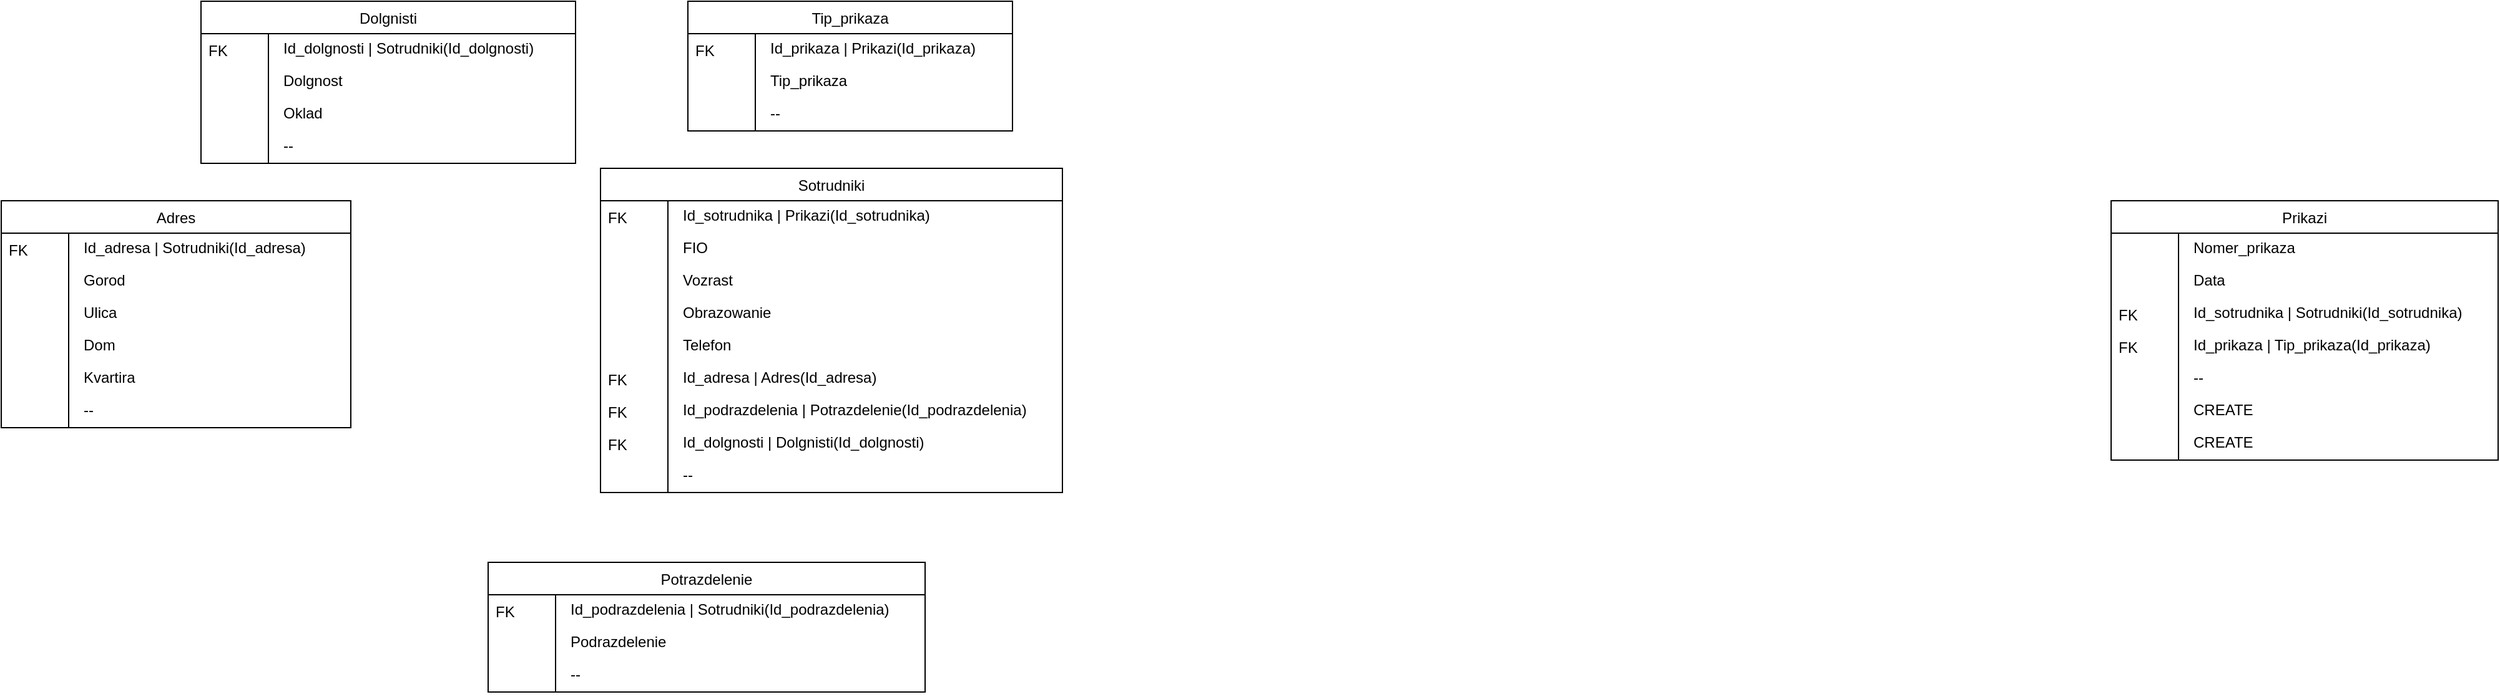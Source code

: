 <mxfile version="27.2.0">
  <diagram name="Страница — 1" id="G3swi9vJKkK1G1fV9OjW">
    <mxGraphModel dx="1171" dy="680" grid="1" gridSize="10" guides="1" tooltips="1" connect="1" arrows="1" fold="1" page="1" pageScale="1" pageWidth="1100" pageHeight="850" math="0" shadow="0">
      <root>
        <mxCell id="0" />
        <mxCell id="1" parent="0" />
        <mxCell id="0P51HE0y553Prd7c4x9u-1" value="Adres" style="swimlane;fontStyle=0;childLayout=stackLayout;horizontal=1;startSize=26;fillColor=default;horizontalStack=0;resizeParent=1;resizeLast=0;collapsible=1;marginBottom=0;swimlaneFillColor=default;align=center;" vertex="1" parent="1">
          <mxGeometry x="10" y="240" width="280" height="182" as="geometry" />
        </mxCell>
        <mxCell id="0P51HE0y553Prd7c4x9u-2" value="Id_adresa | Sotrudniki(Id_adresa)" style="shape=partialRectangle;top=0;left=0;right=0;bottom=0;align=left;verticalAlign=top;spacingTop=-2;fillColor=none;spacingLeft=64;spacingRight=4;overflow=hidden;rotatable=0;points=[[0,0.5],[1,0.5]];portConstraint=eastwest;dropTarget=0;" vertex="1" parent="0P51HE0y553Prd7c4x9u-1">
          <mxGeometry y="26" width="280" height="26" as="geometry" />
        </mxCell>
        <mxCell id="0P51HE0y553Prd7c4x9u-3" value="FK" style="shape=partialRectangle;top=0;left=0;bottom=0;fillColor=none;align=left;verticalAlign=middle;spacingLeft=4;spacingRight=4;overflow=hidden;rotatable=180;points=[];portConstraint=eastwest;part=1;" vertex="1" connectable="0" parent="0P51HE0y553Prd7c4x9u-2">
          <mxGeometry width="54" height="26" as="geometry" />
        </mxCell>
        <mxCell id="0P51HE0y553Prd7c4x9u-4" value="Gorod" style="shape=partialRectangle;top=0;left=0;right=0;bottom=0;align=left;verticalAlign=top;spacingTop=-2;fillColor=none;spacingLeft=64;spacingRight=4;overflow=hidden;rotatable=0;points=[[0,0.5],[1,0.5]];portConstraint=eastwest;dropTarget=0;" vertex="1" parent="0P51HE0y553Prd7c4x9u-1">
          <mxGeometry y="52" width="280" height="26" as="geometry" />
        </mxCell>
        <mxCell id="0P51HE0y553Prd7c4x9u-5" value="" style="shape=partialRectangle;top=0;left=0;bottom=0;fillColor=none;align=left;verticalAlign=middle;spacingLeft=4;spacingRight=4;overflow=hidden;rotatable=180;points=[];portConstraint=eastwest;part=1;" vertex="1" connectable="0" parent="0P51HE0y553Prd7c4x9u-4">
          <mxGeometry width="54" height="26" as="geometry" />
        </mxCell>
        <mxCell id="0P51HE0y553Prd7c4x9u-6" value="Ulica" style="shape=partialRectangle;top=0;left=0;right=0;bottom=0;align=left;verticalAlign=top;spacingTop=-2;fillColor=none;spacingLeft=64;spacingRight=4;overflow=hidden;rotatable=0;points=[[0,0.5],[1,0.5]];portConstraint=eastwest;dropTarget=0;" vertex="1" parent="0P51HE0y553Prd7c4x9u-1">
          <mxGeometry y="78" width="280" height="26" as="geometry" />
        </mxCell>
        <mxCell id="0P51HE0y553Prd7c4x9u-7" value="" style="shape=partialRectangle;top=0;left=0;bottom=0;fillColor=none;align=left;verticalAlign=middle;spacingLeft=4;spacingRight=4;overflow=hidden;rotatable=180;points=[];portConstraint=eastwest;part=1;" vertex="1" connectable="0" parent="0P51HE0y553Prd7c4x9u-6">
          <mxGeometry width="54" height="26" as="geometry" />
        </mxCell>
        <mxCell id="0P51HE0y553Prd7c4x9u-8" value="Dom" style="shape=partialRectangle;top=0;left=0;right=0;bottom=0;align=left;verticalAlign=top;spacingTop=-2;fillColor=none;spacingLeft=64;spacingRight=4;overflow=hidden;rotatable=0;points=[[0,0.5],[1,0.5]];portConstraint=eastwest;dropTarget=0;" vertex="1" parent="0P51HE0y553Prd7c4x9u-1">
          <mxGeometry y="104" width="280" height="26" as="geometry" />
        </mxCell>
        <mxCell id="0P51HE0y553Prd7c4x9u-9" value="" style="shape=partialRectangle;top=0;left=0;bottom=0;fillColor=none;align=left;verticalAlign=middle;spacingLeft=4;spacingRight=4;overflow=hidden;rotatable=180;points=[];portConstraint=eastwest;part=1;" vertex="1" connectable="0" parent="0P51HE0y553Prd7c4x9u-8">
          <mxGeometry width="54" height="26" as="geometry" />
        </mxCell>
        <mxCell id="0P51HE0y553Prd7c4x9u-10" value="Kvartira" style="shape=partialRectangle;top=0;left=0;right=0;bottom=0;align=left;verticalAlign=top;spacingTop=-2;fillColor=none;spacingLeft=64;spacingRight=4;overflow=hidden;rotatable=0;points=[[0,0.5],[1,0.5]];portConstraint=eastwest;dropTarget=0;" vertex="1" parent="0P51HE0y553Prd7c4x9u-1">
          <mxGeometry y="130" width="280" height="26" as="geometry" />
        </mxCell>
        <mxCell id="0P51HE0y553Prd7c4x9u-11" value="" style="shape=partialRectangle;top=0;left=0;bottom=0;fillColor=none;align=left;verticalAlign=middle;spacingLeft=4;spacingRight=4;overflow=hidden;rotatable=180;points=[];portConstraint=eastwest;part=1;" vertex="1" connectable="0" parent="0P51HE0y553Prd7c4x9u-10">
          <mxGeometry width="54" height="26" as="geometry" />
        </mxCell>
        <mxCell id="0P51HE0y553Prd7c4x9u-12" value="--" style="shape=partialRectangle;top=0;left=0;right=0;bottom=0;align=left;verticalAlign=top;spacingTop=-2;fillColor=none;spacingLeft=64;spacingRight=4;overflow=hidden;rotatable=0;points=[[0,0.5],[1,0.5]];portConstraint=eastwest;dropTarget=0;" vertex="1" parent="0P51HE0y553Prd7c4x9u-1">
          <mxGeometry y="156" width="280" height="26" as="geometry" />
        </mxCell>
        <mxCell id="0P51HE0y553Prd7c4x9u-13" value="" style="shape=partialRectangle;top=0;left=0;bottom=0;fillColor=none;align=left;verticalAlign=middle;spacingLeft=4;spacingRight=4;overflow=hidden;rotatable=180;points=[];portConstraint=eastwest;part=1;" vertex="1" connectable="0" parent="0P51HE0y553Prd7c4x9u-12">
          <mxGeometry width="54" height="26" as="geometry" />
        </mxCell>
        <mxCell id="0P51HE0y553Prd7c4x9u-14" value="Dolgnisti" style="swimlane;fontStyle=0;childLayout=stackLayout;horizontal=1;startSize=26;fillColor=default;horizontalStack=0;resizeParent=1;resizeLast=0;collapsible=1;marginBottom=0;swimlaneFillColor=default;align=center;" vertex="1" parent="1">
          <mxGeometry x="170" y="80" width="300" height="130" as="geometry" />
        </mxCell>
        <mxCell id="0P51HE0y553Prd7c4x9u-15" value="Id_dolgnosti | Sotrudniki(Id_dolgnosti)" style="shape=partialRectangle;top=0;left=0;right=0;bottom=0;align=left;verticalAlign=top;spacingTop=-2;fillColor=none;spacingLeft=64;spacingRight=4;overflow=hidden;rotatable=0;points=[[0,0.5],[1,0.5]];portConstraint=eastwest;dropTarget=0;" vertex="1" parent="0P51HE0y553Prd7c4x9u-14">
          <mxGeometry y="26" width="300" height="26" as="geometry" />
        </mxCell>
        <mxCell id="0P51HE0y553Prd7c4x9u-16" value="FK" style="shape=partialRectangle;top=0;left=0;bottom=0;fillColor=none;align=left;verticalAlign=middle;spacingLeft=4;spacingRight=4;overflow=hidden;rotatable=180;points=[];portConstraint=eastwest;part=1;" vertex="1" connectable="0" parent="0P51HE0y553Prd7c4x9u-15">
          <mxGeometry width="54" height="26" as="geometry" />
        </mxCell>
        <mxCell id="0P51HE0y553Prd7c4x9u-17" value="Dolgnost" style="shape=partialRectangle;top=0;left=0;right=0;bottom=0;align=left;verticalAlign=top;spacingTop=-2;fillColor=none;spacingLeft=64;spacingRight=4;overflow=hidden;rotatable=0;points=[[0,0.5],[1,0.5]];portConstraint=eastwest;dropTarget=0;" vertex="1" parent="0P51HE0y553Prd7c4x9u-14">
          <mxGeometry y="52" width="300" height="26" as="geometry" />
        </mxCell>
        <mxCell id="0P51HE0y553Prd7c4x9u-18" value="" style="shape=partialRectangle;top=0;left=0;bottom=0;fillColor=none;align=left;verticalAlign=middle;spacingLeft=4;spacingRight=4;overflow=hidden;rotatable=180;points=[];portConstraint=eastwest;part=1;" vertex="1" connectable="0" parent="0P51HE0y553Prd7c4x9u-17">
          <mxGeometry width="54" height="26" as="geometry" />
        </mxCell>
        <mxCell id="0P51HE0y553Prd7c4x9u-19" value="Oklad" style="shape=partialRectangle;top=0;left=0;right=0;bottom=0;align=left;verticalAlign=top;spacingTop=-2;fillColor=none;spacingLeft=64;spacingRight=4;overflow=hidden;rotatable=0;points=[[0,0.5],[1,0.5]];portConstraint=eastwest;dropTarget=0;" vertex="1" parent="0P51HE0y553Prd7c4x9u-14">
          <mxGeometry y="78" width="300" height="26" as="geometry" />
        </mxCell>
        <mxCell id="0P51HE0y553Prd7c4x9u-20" value="" style="shape=partialRectangle;top=0;left=0;bottom=0;fillColor=none;align=left;verticalAlign=middle;spacingLeft=4;spacingRight=4;overflow=hidden;rotatable=180;points=[];portConstraint=eastwest;part=1;" vertex="1" connectable="0" parent="0P51HE0y553Prd7c4x9u-19">
          <mxGeometry width="54" height="26" as="geometry" />
        </mxCell>
        <mxCell id="0P51HE0y553Prd7c4x9u-21" value="--" style="shape=partialRectangle;top=0;left=0;right=0;bottom=0;align=left;verticalAlign=top;spacingTop=-2;fillColor=none;spacingLeft=64;spacingRight=4;overflow=hidden;rotatable=0;points=[[0,0.5],[1,0.5]];portConstraint=eastwest;dropTarget=0;" vertex="1" parent="0P51HE0y553Prd7c4x9u-14">
          <mxGeometry y="104" width="300" height="26" as="geometry" />
        </mxCell>
        <mxCell id="0P51HE0y553Prd7c4x9u-22" value="" style="shape=partialRectangle;top=0;left=0;bottom=0;fillColor=none;align=left;verticalAlign=middle;spacingLeft=4;spacingRight=4;overflow=hidden;rotatable=180;points=[];portConstraint=eastwest;part=1;" vertex="1" connectable="0" parent="0P51HE0y553Prd7c4x9u-21">
          <mxGeometry width="54" height="26" as="geometry" />
        </mxCell>
        <mxCell id="0P51HE0y553Prd7c4x9u-23" value="Potrazdelenie" style="swimlane;fontStyle=0;childLayout=stackLayout;horizontal=1;startSize=26;fillColor=default;horizontalStack=0;resizeParent=1;resizeLast=0;collapsible=1;marginBottom=0;swimlaneFillColor=default;align=center;" vertex="1" parent="1">
          <mxGeometry x="400" y="530" width="350" height="104" as="geometry" />
        </mxCell>
        <mxCell id="0P51HE0y553Prd7c4x9u-24" value="Id_podrazdelenia | Sotrudniki(Id_podrazdelenia)" style="shape=partialRectangle;top=0;left=0;right=0;bottom=0;align=left;verticalAlign=top;spacingTop=-2;fillColor=none;spacingLeft=64;spacingRight=4;overflow=hidden;rotatable=0;points=[[0,0.5],[1,0.5]];portConstraint=eastwest;dropTarget=0;" vertex="1" parent="0P51HE0y553Prd7c4x9u-23">
          <mxGeometry y="26" width="350" height="26" as="geometry" />
        </mxCell>
        <mxCell id="0P51HE0y553Prd7c4x9u-25" value="FK" style="shape=partialRectangle;top=0;left=0;bottom=0;fillColor=none;align=left;verticalAlign=middle;spacingLeft=4;spacingRight=4;overflow=hidden;rotatable=180;points=[];portConstraint=eastwest;part=1;" vertex="1" connectable="0" parent="0P51HE0y553Prd7c4x9u-24">
          <mxGeometry width="54" height="26" as="geometry" />
        </mxCell>
        <mxCell id="0P51HE0y553Prd7c4x9u-26" value="Podrazdelenie" style="shape=partialRectangle;top=0;left=0;right=0;bottom=0;align=left;verticalAlign=top;spacingTop=-2;fillColor=none;spacingLeft=64;spacingRight=4;overflow=hidden;rotatable=0;points=[[0,0.5],[1,0.5]];portConstraint=eastwest;dropTarget=0;" vertex="1" parent="0P51HE0y553Prd7c4x9u-23">
          <mxGeometry y="52" width="350" height="26" as="geometry" />
        </mxCell>
        <mxCell id="0P51HE0y553Prd7c4x9u-27" value="" style="shape=partialRectangle;top=0;left=0;bottom=0;fillColor=none;align=left;verticalAlign=middle;spacingLeft=4;spacingRight=4;overflow=hidden;rotatable=180;points=[];portConstraint=eastwest;part=1;" vertex="1" connectable="0" parent="0P51HE0y553Prd7c4x9u-26">
          <mxGeometry width="54" height="26" as="geometry" />
        </mxCell>
        <mxCell id="0P51HE0y553Prd7c4x9u-28" value="--" style="shape=partialRectangle;top=0;left=0;right=0;bottom=0;align=left;verticalAlign=top;spacingTop=-2;fillColor=none;spacingLeft=64;spacingRight=4;overflow=hidden;rotatable=0;points=[[0,0.5],[1,0.5]];portConstraint=eastwest;dropTarget=0;" vertex="1" parent="0P51HE0y553Prd7c4x9u-23">
          <mxGeometry y="78" width="350" height="26" as="geometry" />
        </mxCell>
        <mxCell id="0P51HE0y553Prd7c4x9u-29" value="" style="shape=partialRectangle;top=0;left=0;bottom=0;fillColor=none;align=left;verticalAlign=middle;spacingLeft=4;spacingRight=4;overflow=hidden;rotatable=180;points=[];portConstraint=eastwest;part=1;" vertex="1" connectable="0" parent="0P51HE0y553Prd7c4x9u-28">
          <mxGeometry width="54" height="26" as="geometry" />
        </mxCell>
        <mxCell id="0P51HE0y553Prd7c4x9u-30" value="Tip_prikaza" style="swimlane;fontStyle=0;childLayout=stackLayout;horizontal=1;startSize=26;fillColor=default;horizontalStack=0;resizeParent=1;resizeLast=0;collapsible=1;marginBottom=0;swimlaneFillColor=default;align=center;" vertex="1" parent="1">
          <mxGeometry x="560" y="80" width="260" height="104" as="geometry" />
        </mxCell>
        <mxCell id="0P51HE0y553Prd7c4x9u-31" value="Id_prikaza | Prikazi(Id_prikaza)" style="shape=partialRectangle;top=0;left=0;right=0;bottom=0;align=left;verticalAlign=top;spacingTop=-2;fillColor=none;spacingLeft=64;spacingRight=4;overflow=hidden;rotatable=0;points=[[0,0.5],[1,0.5]];portConstraint=eastwest;dropTarget=0;" vertex="1" parent="0P51HE0y553Prd7c4x9u-30">
          <mxGeometry y="26" width="260" height="26" as="geometry" />
        </mxCell>
        <mxCell id="0P51HE0y553Prd7c4x9u-32" value="FK" style="shape=partialRectangle;top=0;left=0;bottom=0;fillColor=none;align=left;verticalAlign=middle;spacingLeft=4;spacingRight=4;overflow=hidden;rotatable=180;points=[];portConstraint=eastwest;part=1;" vertex="1" connectable="0" parent="0P51HE0y553Prd7c4x9u-31">
          <mxGeometry width="54" height="26" as="geometry" />
        </mxCell>
        <mxCell id="0P51HE0y553Prd7c4x9u-33" value="Tip_prikaza" style="shape=partialRectangle;top=0;left=0;right=0;bottom=0;align=left;verticalAlign=top;spacingTop=-2;fillColor=none;spacingLeft=64;spacingRight=4;overflow=hidden;rotatable=0;points=[[0,0.5],[1,0.5]];portConstraint=eastwest;dropTarget=0;" vertex="1" parent="0P51HE0y553Prd7c4x9u-30">
          <mxGeometry y="52" width="260" height="26" as="geometry" />
        </mxCell>
        <mxCell id="0P51HE0y553Prd7c4x9u-34" value="" style="shape=partialRectangle;top=0;left=0;bottom=0;fillColor=none;align=left;verticalAlign=middle;spacingLeft=4;spacingRight=4;overflow=hidden;rotatable=180;points=[];portConstraint=eastwest;part=1;" vertex="1" connectable="0" parent="0P51HE0y553Prd7c4x9u-33">
          <mxGeometry width="54" height="26" as="geometry" />
        </mxCell>
        <mxCell id="0P51HE0y553Prd7c4x9u-35" value="--" style="shape=partialRectangle;top=0;left=0;right=0;bottom=0;align=left;verticalAlign=top;spacingTop=-2;fillColor=none;spacingLeft=64;spacingRight=4;overflow=hidden;rotatable=0;points=[[0,0.5],[1,0.5]];portConstraint=eastwest;dropTarget=0;" vertex="1" parent="0P51HE0y553Prd7c4x9u-30">
          <mxGeometry y="78" width="260" height="26" as="geometry" />
        </mxCell>
        <mxCell id="0P51HE0y553Prd7c4x9u-36" value="" style="shape=partialRectangle;top=0;left=0;bottom=0;fillColor=none;align=left;verticalAlign=middle;spacingLeft=4;spacingRight=4;overflow=hidden;rotatable=180;points=[];portConstraint=eastwest;part=1;" vertex="1" connectable="0" parent="0P51HE0y553Prd7c4x9u-35">
          <mxGeometry width="54" height="26" as="geometry" />
        </mxCell>
        <mxCell id="0P51HE0y553Prd7c4x9u-37" value="Sotrudniki" style="swimlane;fontStyle=0;childLayout=stackLayout;horizontal=1;startSize=26;fillColor=default;horizontalStack=0;resizeParent=1;resizeLast=0;collapsible=1;marginBottom=0;swimlaneFillColor=default;align=center;" vertex="1" parent="1">
          <mxGeometry x="490" y="214" width="370" height="260" as="geometry" />
        </mxCell>
        <mxCell id="0P51HE0y553Prd7c4x9u-38" value="Id_sotrudnika | Prikazi(Id_sotrudnika)" style="shape=partialRectangle;top=0;left=0;right=0;bottom=0;align=left;verticalAlign=top;spacingTop=-2;fillColor=none;spacingLeft=64;spacingRight=4;overflow=hidden;rotatable=0;points=[[0,0.5],[1,0.5]];portConstraint=eastwest;dropTarget=0;" vertex="1" parent="0P51HE0y553Prd7c4x9u-37">
          <mxGeometry y="26" width="370" height="26" as="geometry" />
        </mxCell>
        <mxCell id="0P51HE0y553Prd7c4x9u-39" value="FK" style="shape=partialRectangle;top=0;left=0;bottom=0;fillColor=none;align=left;verticalAlign=middle;spacingLeft=4;spacingRight=4;overflow=hidden;rotatable=180;points=[];portConstraint=eastwest;part=1;" vertex="1" connectable="0" parent="0P51HE0y553Prd7c4x9u-38">
          <mxGeometry width="54" height="26" as="geometry" />
        </mxCell>
        <mxCell id="0P51HE0y553Prd7c4x9u-40" value="FIO" style="shape=partialRectangle;top=0;left=0;right=0;bottom=0;align=left;verticalAlign=top;spacingTop=-2;fillColor=none;spacingLeft=64;spacingRight=4;overflow=hidden;rotatable=0;points=[[0,0.5],[1,0.5]];portConstraint=eastwest;dropTarget=0;" vertex="1" parent="0P51HE0y553Prd7c4x9u-37">
          <mxGeometry y="52" width="370" height="26" as="geometry" />
        </mxCell>
        <mxCell id="0P51HE0y553Prd7c4x9u-41" value="" style="shape=partialRectangle;top=0;left=0;bottom=0;fillColor=none;align=left;verticalAlign=middle;spacingLeft=4;spacingRight=4;overflow=hidden;rotatable=180;points=[];portConstraint=eastwest;part=1;" vertex="1" connectable="0" parent="0P51HE0y553Prd7c4x9u-40">
          <mxGeometry width="54" height="26" as="geometry" />
        </mxCell>
        <mxCell id="0P51HE0y553Prd7c4x9u-42" value="Vozrast" style="shape=partialRectangle;top=0;left=0;right=0;bottom=0;align=left;verticalAlign=top;spacingTop=-2;fillColor=none;spacingLeft=64;spacingRight=4;overflow=hidden;rotatable=0;points=[[0,0.5],[1,0.5]];portConstraint=eastwest;dropTarget=0;" vertex="1" parent="0P51HE0y553Prd7c4x9u-37">
          <mxGeometry y="78" width="370" height="26" as="geometry" />
        </mxCell>
        <mxCell id="0P51HE0y553Prd7c4x9u-43" value="" style="shape=partialRectangle;top=0;left=0;bottom=0;fillColor=none;align=left;verticalAlign=middle;spacingLeft=4;spacingRight=4;overflow=hidden;rotatable=180;points=[];portConstraint=eastwest;part=1;" vertex="1" connectable="0" parent="0P51HE0y553Prd7c4x9u-42">
          <mxGeometry width="54" height="26" as="geometry" />
        </mxCell>
        <mxCell id="0P51HE0y553Prd7c4x9u-44" value="Obrazowanie" style="shape=partialRectangle;top=0;left=0;right=0;bottom=0;align=left;verticalAlign=top;spacingTop=-2;fillColor=none;spacingLeft=64;spacingRight=4;overflow=hidden;rotatable=0;points=[[0,0.5],[1,0.5]];portConstraint=eastwest;dropTarget=0;" vertex="1" parent="0P51HE0y553Prd7c4x9u-37">
          <mxGeometry y="104" width="370" height="26" as="geometry" />
        </mxCell>
        <mxCell id="0P51HE0y553Prd7c4x9u-45" value="" style="shape=partialRectangle;top=0;left=0;bottom=0;fillColor=none;align=left;verticalAlign=middle;spacingLeft=4;spacingRight=4;overflow=hidden;rotatable=180;points=[];portConstraint=eastwest;part=1;" vertex="1" connectable="0" parent="0P51HE0y553Prd7c4x9u-44">
          <mxGeometry width="54" height="26" as="geometry" />
        </mxCell>
        <mxCell id="0P51HE0y553Prd7c4x9u-46" value="Telefon" style="shape=partialRectangle;top=0;left=0;right=0;bottom=0;align=left;verticalAlign=top;spacingTop=-2;fillColor=none;spacingLeft=64;spacingRight=4;overflow=hidden;rotatable=0;points=[[0,0.5],[1,0.5]];portConstraint=eastwest;dropTarget=0;" vertex="1" parent="0P51HE0y553Prd7c4x9u-37">
          <mxGeometry y="130" width="370" height="26" as="geometry" />
        </mxCell>
        <mxCell id="0P51HE0y553Prd7c4x9u-47" value="" style="shape=partialRectangle;top=0;left=0;bottom=0;fillColor=none;align=left;verticalAlign=middle;spacingLeft=4;spacingRight=4;overflow=hidden;rotatable=180;points=[];portConstraint=eastwest;part=1;" vertex="1" connectable="0" parent="0P51HE0y553Prd7c4x9u-46">
          <mxGeometry width="54" height="26" as="geometry" />
        </mxCell>
        <mxCell id="0P51HE0y553Prd7c4x9u-48" value="Id_adresa | Adres(Id_adresa)" style="shape=partialRectangle;top=0;left=0;right=0;bottom=0;align=left;verticalAlign=top;spacingTop=-2;fillColor=none;spacingLeft=64;spacingRight=4;overflow=hidden;rotatable=0;points=[[0,0.5],[1,0.5]];portConstraint=eastwest;dropTarget=0;" vertex="1" parent="0P51HE0y553Prd7c4x9u-37">
          <mxGeometry y="156" width="370" height="26" as="geometry" />
        </mxCell>
        <mxCell id="0P51HE0y553Prd7c4x9u-49" value="FK" style="shape=partialRectangle;top=0;left=0;bottom=0;fillColor=none;align=left;verticalAlign=middle;spacingLeft=4;spacingRight=4;overflow=hidden;rotatable=180;points=[];portConstraint=eastwest;part=1;" vertex="1" connectable="0" parent="0P51HE0y553Prd7c4x9u-48">
          <mxGeometry width="54" height="26" as="geometry" />
        </mxCell>
        <mxCell id="0P51HE0y553Prd7c4x9u-50" value="Id_podrazdelenia | Potrazdelenie(Id_podrazdelenia)" style="shape=partialRectangle;top=0;left=0;right=0;bottom=0;align=left;verticalAlign=top;spacingTop=-2;fillColor=none;spacingLeft=64;spacingRight=4;overflow=hidden;rotatable=0;points=[[0,0.5],[1,0.5]];portConstraint=eastwest;dropTarget=0;" vertex="1" parent="0P51HE0y553Prd7c4x9u-37">
          <mxGeometry y="182" width="370" height="26" as="geometry" />
        </mxCell>
        <mxCell id="0P51HE0y553Prd7c4x9u-51" value="FK" style="shape=partialRectangle;top=0;left=0;bottom=0;fillColor=none;align=left;verticalAlign=middle;spacingLeft=4;spacingRight=4;overflow=hidden;rotatable=180;points=[];portConstraint=eastwest;part=1;" vertex="1" connectable="0" parent="0P51HE0y553Prd7c4x9u-50">
          <mxGeometry width="54" height="26" as="geometry" />
        </mxCell>
        <mxCell id="0P51HE0y553Prd7c4x9u-52" value="Id_dolgnosti | Dolgnisti(Id_dolgnosti)" style="shape=partialRectangle;top=0;left=0;right=0;bottom=0;align=left;verticalAlign=top;spacingTop=-2;fillColor=none;spacingLeft=64;spacingRight=4;overflow=hidden;rotatable=0;points=[[0,0.5],[1,0.5]];portConstraint=eastwest;dropTarget=0;" vertex="1" parent="0P51HE0y553Prd7c4x9u-37">
          <mxGeometry y="208" width="370" height="26" as="geometry" />
        </mxCell>
        <mxCell id="0P51HE0y553Prd7c4x9u-53" value="FK" style="shape=partialRectangle;top=0;left=0;bottom=0;fillColor=none;align=left;verticalAlign=middle;spacingLeft=4;spacingRight=4;overflow=hidden;rotatable=180;points=[];portConstraint=eastwest;part=1;" vertex="1" connectable="0" parent="0P51HE0y553Prd7c4x9u-52">
          <mxGeometry width="54" height="26" as="geometry" />
        </mxCell>
        <mxCell id="0P51HE0y553Prd7c4x9u-54" value="--" style="shape=partialRectangle;top=0;left=0;right=0;bottom=0;align=left;verticalAlign=top;spacingTop=-2;fillColor=none;spacingLeft=64;spacingRight=4;overflow=hidden;rotatable=0;points=[[0,0.5],[1,0.5]];portConstraint=eastwest;dropTarget=0;" vertex="1" parent="0P51HE0y553Prd7c4x9u-37">
          <mxGeometry y="234" width="370" height="26" as="geometry" />
        </mxCell>
        <mxCell id="0P51HE0y553Prd7c4x9u-55" value="" style="shape=partialRectangle;top=0;left=0;bottom=0;fillColor=none;align=left;verticalAlign=middle;spacingLeft=4;spacingRight=4;overflow=hidden;rotatable=180;points=[];portConstraint=eastwest;part=1;" vertex="1" connectable="0" parent="0P51HE0y553Prd7c4x9u-54">
          <mxGeometry width="54" height="26" as="geometry" />
        </mxCell>
        <mxCell id="0P51HE0y553Prd7c4x9u-56" value="Prikazi" style="swimlane;fontStyle=0;childLayout=stackLayout;horizontal=1;startSize=26;fillColor=default;horizontalStack=0;resizeParent=1;resizeLast=0;collapsible=1;marginBottom=0;swimlaneFillColor=default;align=center;" vertex="1" parent="1">
          <mxGeometry x="1700" y="240" width="310" height="208" as="geometry" />
        </mxCell>
        <mxCell id="0P51HE0y553Prd7c4x9u-57" value="Nomer_prikaza" style="shape=partialRectangle;top=0;left=0;right=0;bottom=0;align=left;verticalAlign=top;spacingTop=-2;fillColor=none;spacingLeft=64;spacingRight=4;overflow=hidden;rotatable=0;points=[[0,0.5],[1,0.5]];portConstraint=eastwest;dropTarget=0;" vertex="1" parent="0P51HE0y553Prd7c4x9u-56">
          <mxGeometry y="26" width="310" height="26" as="geometry" />
        </mxCell>
        <mxCell id="0P51HE0y553Prd7c4x9u-58" value="" style="shape=partialRectangle;top=0;left=0;bottom=0;fillColor=none;align=left;verticalAlign=middle;spacingLeft=4;spacingRight=4;overflow=hidden;rotatable=180;points=[];portConstraint=eastwest;part=1;" vertex="1" connectable="0" parent="0P51HE0y553Prd7c4x9u-57">
          <mxGeometry width="54" height="26" as="geometry" />
        </mxCell>
        <mxCell id="0P51HE0y553Prd7c4x9u-59" value="Data" style="shape=partialRectangle;top=0;left=0;right=0;bottom=0;align=left;verticalAlign=top;spacingTop=-2;fillColor=none;spacingLeft=64;spacingRight=4;overflow=hidden;rotatable=0;points=[[0,0.5],[1,0.5]];portConstraint=eastwest;dropTarget=0;" vertex="1" parent="0P51HE0y553Prd7c4x9u-56">
          <mxGeometry y="52" width="310" height="26" as="geometry" />
        </mxCell>
        <mxCell id="0P51HE0y553Prd7c4x9u-60" value="" style="shape=partialRectangle;top=0;left=0;bottom=0;fillColor=none;align=left;verticalAlign=middle;spacingLeft=4;spacingRight=4;overflow=hidden;rotatable=180;points=[];portConstraint=eastwest;part=1;" vertex="1" connectable="0" parent="0P51HE0y553Prd7c4x9u-59">
          <mxGeometry width="54" height="26" as="geometry" />
        </mxCell>
        <mxCell id="0P51HE0y553Prd7c4x9u-61" value="Id_sotrudnika | Sotrudniki(Id_sotrudnika)" style="shape=partialRectangle;top=0;left=0;right=0;bottom=0;align=left;verticalAlign=top;spacingTop=-2;fillColor=none;spacingLeft=64;spacingRight=4;overflow=hidden;rotatable=0;points=[[0,0.5],[1,0.5]];portConstraint=eastwest;dropTarget=0;" vertex="1" parent="0P51HE0y553Prd7c4x9u-56">
          <mxGeometry y="78" width="310" height="26" as="geometry" />
        </mxCell>
        <mxCell id="0P51HE0y553Prd7c4x9u-62" value="FK" style="shape=partialRectangle;top=0;left=0;bottom=0;fillColor=none;align=left;verticalAlign=middle;spacingLeft=4;spacingRight=4;overflow=hidden;rotatable=180;points=[];portConstraint=eastwest;part=1;" vertex="1" connectable="0" parent="0P51HE0y553Prd7c4x9u-61">
          <mxGeometry width="54" height="26" as="geometry" />
        </mxCell>
        <mxCell id="0P51HE0y553Prd7c4x9u-63" value="Id_prikaza | Tip_prikaza(Id_prikaza)" style="shape=partialRectangle;top=0;left=0;right=0;bottom=0;align=left;verticalAlign=top;spacingTop=-2;fillColor=none;spacingLeft=64;spacingRight=4;overflow=hidden;rotatable=0;points=[[0,0.5],[1,0.5]];portConstraint=eastwest;dropTarget=0;" vertex="1" parent="0P51HE0y553Prd7c4x9u-56">
          <mxGeometry y="104" width="310" height="26" as="geometry" />
        </mxCell>
        <mxCell id="0P51HE0y553Prd7c4x9u-64" value="FK" style="shape=partialRectangle;top=0;left=0;bottom=0;fillColor=none;align=left;verticalAlign=middle;spacingLeft=4;spacingRight=4;overflow=hidden;rotatable=180;points=[];portConstraint=eastwest;part=1;" vertex="1" connectable="0" parent="0P51HE0y553Prd7c4x9u-63">
          <mxGeometry width="54" height="26" as="geometry" />
        </mxCell>
        <mxCell id="0P51HE0y553Prd7c4x9u-65" value="--" style="shape=partialRectangle;top=0;left=0;right=0;bottom=0;align=left;verticalAlign=top;spacingTop=-2;fillColor=none;spacingLeft=64;spacingRight=4;overflow=hidden;rotatable=0;points=[[0,0.5],[1,0.5]];portConstraint=eastwest;dropTarget=0;" vertex="1" parent="0P51HE0y553Prd7c4x9u-56">
          <mxGeometry y="130" width="310" height="26" as="geometry" />
        </mxCell>
        <mxCell id="0P51HE0y553Prd7c4x9u-66" value="" style="shape=partialRectangle;top=0;left=0;bottom=0;fillColor=none;align=left;verticalAlign=middle;spacingLeft=4;spacingRight=4;overflow=hidden;rotatable=180;points=[];portConstraint=eastwest;part=1;" vertex="1" connectable="0" parent="0P51HE0y553Prd7c4x9u-65">
          <mxGeometry width="54" height="26" as="geometry" />
        </mxCell>
        <mxCell id="0P51HE0y553Prd7c4x9u-67" value="CREATE" style="shape=partialRectangle;top=0;left=0;right=0;bottom=0;align=left;verticalAlign=top;spacingTop=-2;fillColor=none;spacingLeft=64;spacingRight=4;overflow=hidden;rotatable=0;points=[[0,0.5],[1,0.5]];portConstraint=eastwest;dropTarget=0;" vertex="1" parent="0P51HE0y553Prd7c4x9u-56">
          <mxGeometry y="156" width="310" height="26" as="geometry" />
        </mxCell>
        <mxCell id="0P51HE0y553Prd7c4x9u-68" value="" style="shape=partialRectangle;top=0;left=0;bottom=0;fillColor=none;align=left;verticalAlign=middle;spacingLeft=4;spacingRight=4;overflow=hidden;rotatable=180;points=[];portConstraint=eastwest;part=1;" vertex="1" connectable="0" parent="0P51HE0y553Prd7c4x9u-67">
          <mxGeometry width="54" height="26" as="geometry" />
        </mxCell>
        <mxCell id="0P51HE0y553Prd7c4x9u-69" value="CREATE" style="shape=partialRectangle;top=0;left=0;right=0;bottom=0;align=left;verticalAlign=top;spacingTop=-2;fillColor=none;spacingLeft=64;spacingRight=4;overflow=hidden;rotatable=0;points=[[0,0.5],[1,0.5]];portConstraint=eastwest;dropTarget=0;" vertex="1" parent="0P51HE0y553Prd7c4x9u-56">
          <mxGeometry y="182" width="310" height="26" as="geometry" />
        </mxCell>
        <mxCell id="0P51HE0y553Prd7c4x9u-70" value="" style="shape=partialRectangle;top=0;left=0;bottom=0;fillColor=none;align=left;verticalAlign=middle;spacingLeft=4;spacingRight=4;overflow=hidden;rotatable=180;points=[];portConstraint=eastwest;part=1;" vertex="1" connectable="0" parent="0P51HE0y553Prd7c4x9u-69">
          <mxGeometry width="54" height="26" as="geometry" />
        </mxCell>
      </root>
    </mxGraphModel>
  </diagram>
</mxfile>
